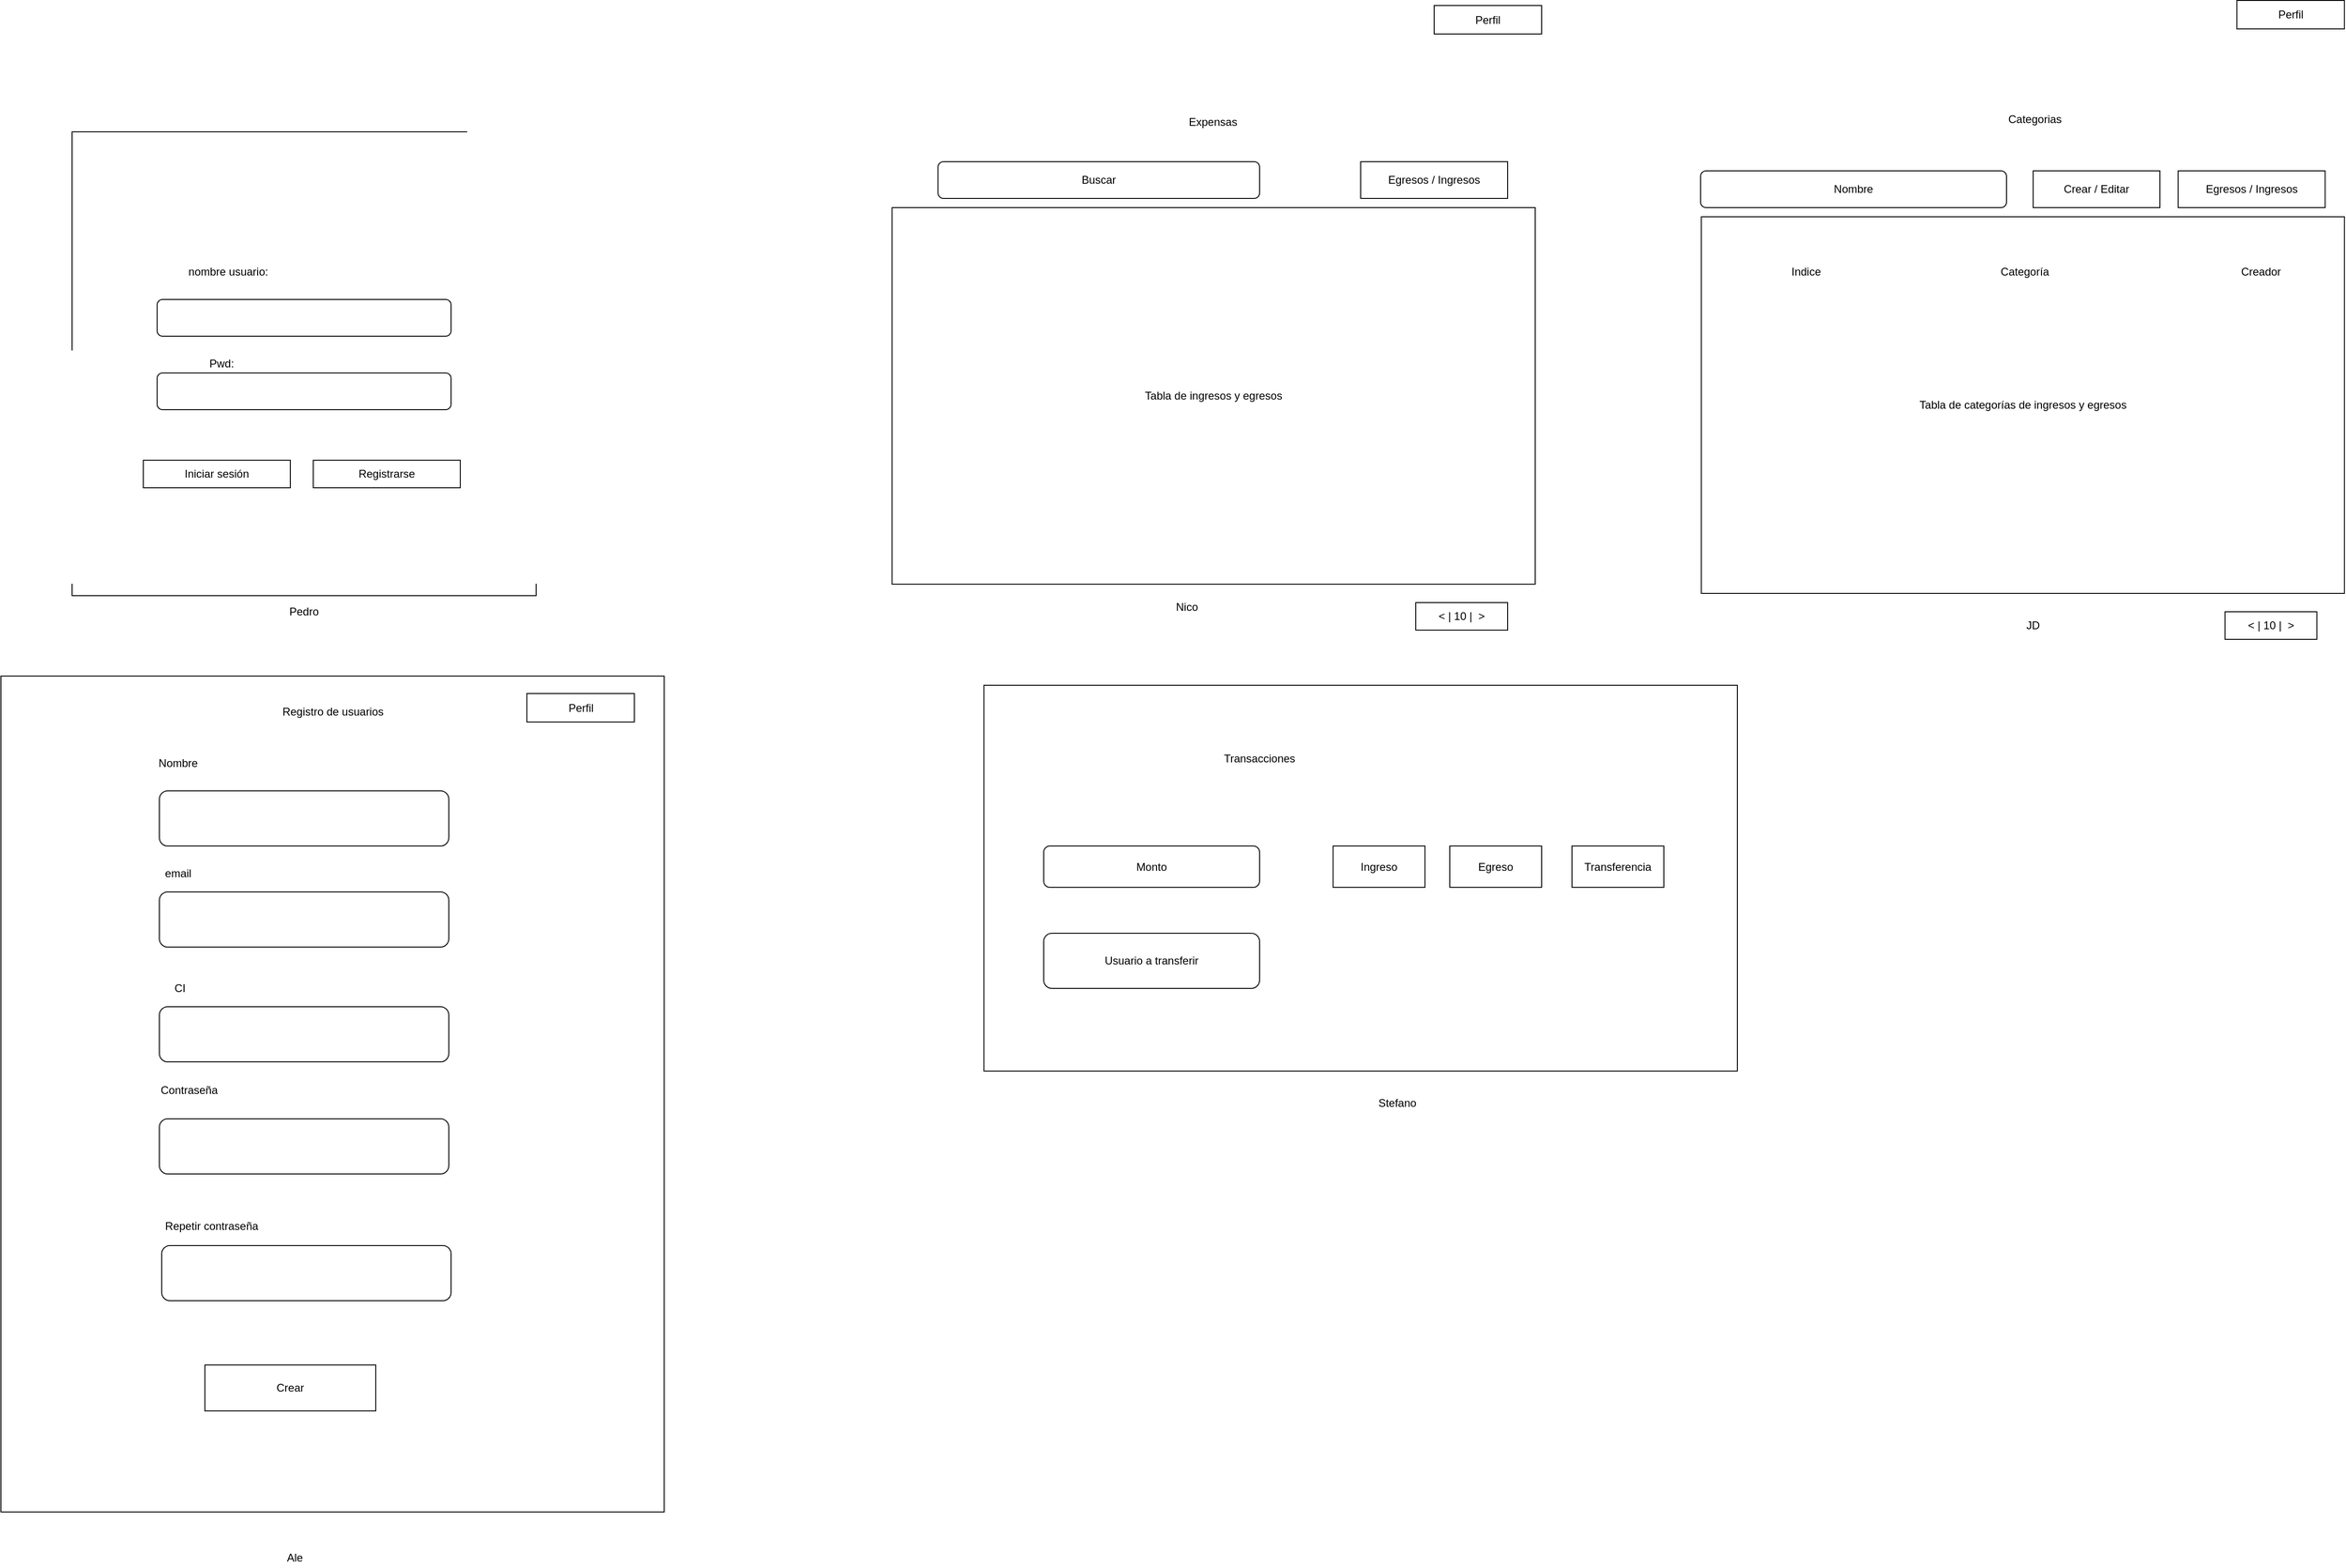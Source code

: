 <mxfile version="11.1.4" type="device"><diagram id="x7xSPVFSJDByA1IJByn8" name="Page-1"><mxGraphModel dx="3413" dy="3217" grid="1" gridSize="10" guides="1" tooltips="1" connect="1" arrows="1" fold="1" page="1" pageScale="1" pageWidth="850" pageHeight="1100" math="0" shadow="0"><root><mxCell id="0"/><mxCell id="1" parent="0"/><mxCell id="O3N84XbKxYy6r3ryYcTQ-56" value="" style="rounded=0;whiteSpace=wrap;html=1;" vertex="1" parent="1"><mxGeometry x="1230" y="530" width="820" height="420" as="geometry"/></mxCell><mxCell id="O3N84XbKxYy6r3ryYcTQ-42" value="" style="rounded=0;whiteSpace=wrap;html=1;" vertex="1" parent="1"><mxGeometry x="160" y="520" width="722" height="910" as="geometry"/></mxCell><mxCell id="O3N84XbKxYy6r3ryYcTQ-9" value="" style="whiteSpace=wrap;html=1;aspect=fixed;" vertex="1" parent="1"><mxGeometry x="237.5" y="-72.5" width="505" height="505" as="geometry"/></mxCell><mxCell id="O3N84XbKxYy6r3ryYcTQ-1" value="" style="rounded=1;whiteSpace=wrap;html=1;" vertex="1" parent="1"><mxGeometry x="330" y="110" width="320" height="40" as="geometry"/></mxCell><mxCell id="O3N84XbKxYy6r3ryYcTQ-2" value="nombre usuario:" style="text;html=1;strokeColor=none;fillColor=none;align=center;verticalAlign=middle;whiteSpace=wrap;rounded=0;" vertex="1" parent="1"><mxGeometry x="330" y="70" width="155" height="20" as="geometry"/></mxCell><mxCell id="O3N84XbKxYy6r3ryYcTQ-3" value="" style="rounded=1;whiteSpace=wrap;html=1;" vertex="1" parent="1"><mxGeometry x="330" y="190" width="320" height="40" as="geometry"/></mxCell><mxCell id="O3N84XbKxYy6r3ryYcTQ-4" value="Pwd:" style="text;html=1;resizable=0;points=[];autosize=1;align=left;verticalAlign=top;spacingTop=-4;" vertex="1" parent="1"><mxGeometry x="385" y="170" width="40" height="20" as="geometry"/></mxCell><mxCell id="O3N84XbKxYy6r3ryYcTQ-6" value="Iniciar sesión" style="rounded=0;whiteSpace=wrap;html=1;" vertex="1" parent="1"><mxGeometry x="315" y="285" width="160" height="30" as="geometry"/></mxCell><mxCell id="O3N84XbKxYy6r3ryYcTQ-7" value="Registrarse" style="rounded=0;whiteSpace=wrap;html=1;" vertex="1" parent="1"><mxGeometry x="500" y="285" width="160" height="30" as="geometry"/></mxCell><mxCell id="O3N84XbKxYy6r3ryYcTQ-11" value="Tabla de ingresos y egresos" style="rounded=0;whiteSpace=wrap;html=1;" vertex="1" parent="1"><mxGeometry x="1130" y="10" width="700" height="410" as="geometry"/></mxCell><mxCell id="O3N84XbKxYy6r3ryYcTQ-12" value="&amp;lt; | 10 |&amp;nbsp; &amp;gt;" style="rounded=0;whiteSpace=wrap;html=1;" vertex="1" parent="1"><mxGeometry x="1700" y="440" width="100" height="30" as="geometry"/></mxCell><mxCell id="O3N84XbKxYy6r3ryYcTQ-14" value="Buscar" style="rounded=1;whiteSpace=wrap;html=1;" vertex="1" parent="1"><mxGeometry x="1180" y="-40" width="350" height="40" as="geometry"/></mxCell><mxCell id="O3N84XbKxYy6r3ryYcTQ-15" value="Egresos / Ingresos" style="rounded=0;whiteSpace=wrap;html=1;" vertex="1" parent="1"><mxGeometry x="1640" y="-40" width="160" height="40" as="geometry"/></mxCell><mxCell id="O3N84XbKxYy6r3ryYcTQ-16" value="Tabla de categorías de ingresos y egresos" style="rounded=0;whiteSpace=wrap;html=1;" vertex="1" parent="1"><mxGeometry x="2010.8" y="20" width="700" height="410" as="geometry"/></mxCell><mxCell id="O3N84XbKxYy6r3ryYcTQ-17" value="&amp;lt; | 10 |&amp;nbsp; &amp;gt;" style="rounded=0;whiteSpace=wrap;html=1;" vertex="1" parent="1"><mxGeometry x="2580.8" y="450" width="100" height="30" as="geometry"/></mxCell><mxCell id="O3N84XbKxYy6r3ryYcTQ-18" value="Nombre" style="rounded=1;whiteSpace=wrap;html=1;" vertex="1" parent="1"><mxGeometry x="2010" y="-30" width="333" height="40" as="geometry"/></mxCell><mxCell id="O3N84XbKxYy6r3ryYcTQ-19" value="Egresos / Ingresos" style="rounded=0;whiteSpace=wrap;html=1;" vertex="1" parent="1"><mxGeometry x="2529.8" y="-30" width="160" height="40" as="geometry"/></mxCell><mxCell id="O3N84XbKxYy6r3ryYcTQ-20" value="Categorias" style="text;html=1;resizable=0;points=[];autosize=1;align=left;verticalAlign=top;spacingTop=-4;" vertex="1" parent="1"><mxGeometry x="2343" y="-96" width="70" height="20" as="geometry"/></mxCell><mxCell id="O3N84XbKxYy6r3ryYcTQ-21" value="Expensas" style="text;html=1;resizable=0;points=[];autosize=1;align=left;verticalAlign=top;spacingTop=-4;" vertex="1" parent="1"><mxGeometry x="1451" y="-93" width="70" height="20" as="geometry"/></mxCell><mxCell id="O3N84XbKxYy6r3ryYcTQ-22" value="Crear / Editar" style="rounded=0;whiteSpace=wrap;html=1;" vertex="1" parent="1"><mxGeometry x="2372" y="-30" width="138" height="40" as="geometry"/></mxCell><mxCell id="O3N84XbKxYy6r3ryYcTQ-23" value="Creador" style="text;html=1;strokeColor=none;fillColor=none;align=center;verticalAlign=middle;whiteSpace=wrap;rounded=0;" vertex="1" parent="1"><mxGeometry x="2600" y="70" width="40" height="20" as="geometry"/></mxCell><mxCell id="O3N84XbKxYy6r3ryYcTQ-24" value="Categoría" style="text;html=1;strokeColor=none;fillColor=none;align=center;verticalAlign=middle;whiteSpace=wrap;rounded=0;" vertex="1" parent="1"><mxGeometry x="2343" y="70" width="40" height="20" as="geometry"/></mxCell><mxCell id="O3N84XbKxYy6r3ryYcTQ-25" value="Indice" style="text;html=1;strokeColor=none;fillColor=none;align=center;verticalAlign=middle;whiteSpace=wrap;rounded=0;" vertex="1" parent="1"><mxGeometry x="2105" y="70" width="40" height="20" as="geometry"/></mxCell><mxCell id="O3N84XbKxYy6r3ryYcTQ-26" value="" style="rounded=1;whiteSpace=wrap;html=1;" vertex="1" parent="1"><mxGeometry x="332.5" y="645" width="315" height="60" as="geometry"/></mxCell><mxCell id="O3N84XbKxYy6r3ryYcTQ-27" value="Nombre" style="text;html=1;strokeColor=none;fillColor=none;align=center;verticalAlign=middle;whiteSpace=wrap;rounded=0;" vertex="1" parent="1"><mxGeometry x="332.5" y="605" width="40" height="20" as="geometry"/></mxCell><mxCell id="O3N84XbKxYy6r3ryYcTQ-29" value="" style="rounded=1;whiteSpace=wrap;html=1;" vertex="1" parent="1"><mxGeometry x="332.5" y="755" width="315" height="60" as="geometry"/></mxCell><mxCell id="O3N84XbKxYy6r3ryYcTQ-30" value="email" style="text;html=1;strokeColor=none;fillColor=none;align=center;verticalAlign=middle;whiteSpace=wrap;rounded=0;" vertex="1" parent="1"><mxGeometry x="332.5" y="725" width="40" height="20" as="geometry"/></mxCell><mxCell id="O3N84XbKxYy6r3ryYcTQ-33" value="" style="rounded=1;whiteSpace=wrap;html=1;" vertex="1" parent="1"><mxGeometry x="332.5" y="880" width="315" height="60" as="geometry"/></mxCell><mxCell id="O3N84XbKxYy6r3ryYcTQ-35" value="Transacciones" style="text;html=1;strokeColor=none;fillColor=none;align=center;verticalAlign=middle;whiteSpace=wrap;rounded=0;" vertex="1" parent="1"><mxGeometry x="1510" y="600" width="40" height="20" as="geometry"/></mxCell><mxCell id="O3N84XbKxYy6r3ryYcTQ-36" value="CI" style="text;html=1;strokeColor=none;fillColor=none;align=center;verticalAlign=middle;whiteSpace=wrap;rounded=0;" vertex="1" parent="1"><mxGeometry x="335" y="850" width="40" height="20" as="geometry"/></mxCell><mxCell id="O3N84XbKxYy6r3ryYcTQ-37" value="Crear" style="rounded=0;whiteSpace=wrap;html=1;" vertex="1" parent="1"><mxGeometry x="382" y="1270" width="186" height="50" as="geometry"/></mxCell><mxCell id="O3N84XbKxYy6r3ryYcTQ-38" value="" style="rounded=1;whiteSpace=wrap;html=1;" vertex="1" parent="1"><mxGeometry x="332.5" y="1002" width="315" height="60" as="geometry"/></mxCell><mxCell id="O3N84XbKxYy6r3ryYcTQ-39" value="Contraseña" style="text;html=1;strokeColor=none;fillColor=none;align=center;verticalAlign=middle;whiteSpace=wrap;rounded=0;" vertex="1" parent="1"><mxGeometry x="345" y="961" width="40" height="20" as="geometry"/></mxCell><mxCell id="O3N84XbKxYy6r3ryYcTQ-40" value="" style="rounded=1;whiteSpace=wrap;html=1;" vertex="1" parent="1"><mxGeometry x="335" y="1140" width="315" height="60" as="geometry"/></mxCell><mxCell id="O3N84XbKxYy6r3ryYcTQ-41" value="Repetir contraseña" style="text;html=1;strokeColor=none;fillColor=none;align=center;verticalAlign=middle;whiteSpace=wrap;rounded=0;" vertex="1" parent="1"><mxGeometry x="332.5" y="1109" width="113" height="20" as="geometry"/></mxCell><mxCell id="O3N84XbKxYy6r3ryYcTQ-43" value="Registro de usuarios" style="text;html=1;strokeColor=none;fillColor=none;align=center;verticalAlign=middle;whiteSpace=wrap;rounded=0;" vertex="1" parent="1"><mxGeometry x="447.5" y="549" width="147" height="20" as="geometry"/></mxCell><mxCell id="O3N84XbKxYy6r3ryYcTQ-47" value="Perfil" style="rounded=0;whiteSpace=wrap;html=1;" vertex="1" parent="1"><mxGeometry x="732.5" y="539" width="117" height="31" as="geometry"/></mxCell><mxCell id="O3N84XbKxYy6r3ryYcTQ-48" value="Perfil" style="rounded=0;whiteSpace=wrap;html=1;" vertex="1" parent="1"><mxGeometry x="1720" y="-210" width="117" height="31" as="geometry"/></mxCell><mxCell id="O3N84XbKxYy6r3ryYcTQ-49" value="Perfil" style="rounded=0;whiteSpace=wrap;html=1;" vertex="1" parent="1"><mxGeometry x="2593.786" y="-215.5" width="117" height="31" as="geometry"/></mxCell><mxCell id="O3N84XbKxYy6r3ryYcTQ-50" value="Monto" style="rounded=1;whiteSpace=wrap;html=1;" vertex="1" parent="1"><mxGeometry x="1295" y="705" width="235" height="45" as="geometry"/></mxCell><mxCell id="O3N84XbKxYy6r3ryYcTQ-51" value="Ingreso" style="rounded=0;whiteSpace=wrap;html=1;" vertex="1" parent="1"><mxGeometry x="1610" y="705" width="100" height="45" as="geometry"/></mxCell><mxCell id="O3N84XbKxYy6r3ryYcTQ-53" value="Transferencia" style="rounded=0;whiteSpace=wrap;html=1;" vertex="1" parent="1"><mxGeometry x="1870" y="705" width="100" height="45" as="geometry"/></mxCell><mxCell id="O3N84XbKxYy6r3ryYcTQ-54" value="Egreso" style="rounded=0;whiteSpace=wrap;html=1;" vertex="1" parent="1"><mxGeometry x="1737" y="705" width="100" height="45" as="geometry"/></mxCell><mxCell id="O3N84XbKxYy6r3ryYcTQ-55" value="Usuario a transferir" style="rounded=1;whiteSpace=wrap;html=1;" vertex="1" parent="1"><mxGeometry x="1295" y="800" width="235" height="60" as="geometry"/></mxCell><mxCell id="O3N84XbKxYy6r3ryYcTQ-57" value="Stefano" style="text;html=1;strokeColor=none;fillColor=none;align=center;verticalAlign=middle;whiteSpace=wrap;rounded=0;" vertex="1" parent="1"><mxGeometry x="1660" y="975" width="40" height="20" as="geometry"/></mxCell><mxCell id="O3N84XbKxYy6r3ryYcTQ-58" value="Ale" style="text;html=1;strokeColor=none;fillColor=none;align=center;verticalAlign=middle;whiteSpace=wrap;rounded=0;" vertex="1" parent="1"><mxGeometry x="460" y="1470" width="40" height="20" as="geometry"/></mxCell><mxCell id="O3N84XbKxYy6r3ryYcTQ-59" value="Pedro" style="text;html=1;strokeColor=none;fillColor=none;align=center;verticalAlign=middle;whiteSpace=wrap;rounded=0;" vertex="1" parent="1"><mxGeometry x="470" y="440" width="40" height="20" as="geometry"/></mxCell><mxCell id="O3N84XbKxYy6r3ryYcTQ-60" value="JD" style="text;html=1;strokeColor=none;fillColor=none;align=center;verticalAlign=middle;whiteSpace=wrap;rounded=0;" vertex="1" parent="1"><mxGeometry x="2352" y="455" width="40" height="20" as="geometry"/></mxCell><mxCell id="O3N84XbKxYy6r3ryYcTQ-61" value="Nico" style="text;html=1;strokeColor=none;fillColor=none;align=center;verticalAlign=middle;whiteSpace=wrap;rounded=0;" vertex="1" parent="1"><mxGeometry x="1431" y="435" width="40" height="20" as="geometry"/></mxCell></root></mxGraphModel></diagram></mxfile>